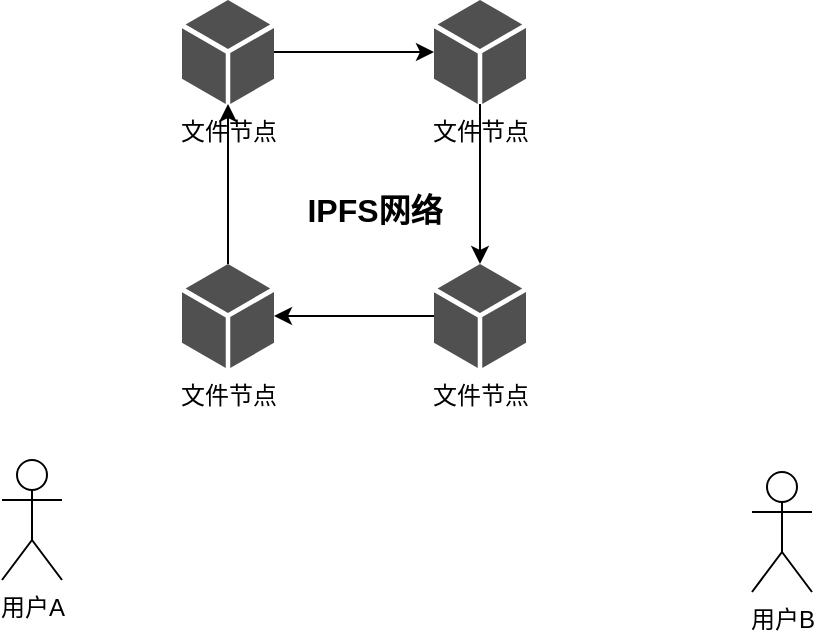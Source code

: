 <mxfile version="24.7.6">
  <diagram name="Page-1" id="s_Dl9qrYyo9qW8SoNdO6">
    <mxGraphModel dx="794" dy="451" grid="1" gridSize="10" guides="1" tooltips="1" connect="1" arrows="1" fold="1" page="1" pageScale="1" pageWidth="850" pageHeight="1100" math="0" shadow="0">
      <root>
        <mxCell id="0" />
        <mxCell id="1" parent="0" />
        <mxCell id="9xFjlU9iyD7qqbfQ3KTe-1" value="用户A" style="shape=umlActor;verticalLabelPosition=bottom;verticalAlign=top;html=1;outlineConnect=0;" vertex="1" parent="1">
          <mxGeometry x="223" y="314" width="30" height="60" as="geometry" />
        </mxCell>
        <mxCell id="9xFjlU9iyD7qqbfQ3KTe-2" value="用户B" style="shape=umlActor;verticalLabelPosition=bottom;verticalAlign=top;html=1;outlineConnect=0;" vertex="1" parent="1">
          <mxGeometry x="598" y="320" width="30" height="60" as="geometry" />
        </mxCell>
        <mxCell id="9xFjlU9iyD7qqbfQ3KTe-5" value="" style="edgeStyle=orthogonalEdgeStyle;rounded=0;orthogonalLoop=1;jettySize=auto;html=1;" edge="1" parent="1" source="9xFjlU9iyD7qqbfQ3KTe-3" target="9xFjlU9iyD7qqbfQ3KTe-4">
          <mxGeometry relative="1" as="geometry" />
        </mxCell>
        <mxCell id="9xFjlU9iyD7qqbfQ3KTe-3" value="文件节点" style="sketch=0;pointerEvents=1;shadow=0;dashed=0;html=1;strokeColor=none;fillColor=#505050;labelPosition=center;verticalLabelPosition=bottom;verticalAlign=top;outlineConnect=0;align=center;shape=mxgraph.office.concepts.node_generic;" vertex="1" parent="1">
          <mxGeometry x="313" y="84" width="46" height="52" as="geometry" />
        </mxCell>
        <mxCell id="9xFjlU9iyD7qqbfQ3KTe-7" value="" style="edgeStyle=orthogonalEdgeStyle;rounded=0;orthogonalLoop=1;jettySize=auto;html=1;" edge="1" parent="1" source="9xFjlU9iyD7qqbfQ3KTe-4" target="9xFjlU9iyD7qqbfQ3KTe-6">
          <mxGeometry relative="1" as="geometry" />
        </mxCell>
        <mxCell id="9xFjlU9iyD7qqbfQ3KTe-4" value="文件节点" style="sketch=0;pointerEvents=1;shadow=0;dashed=0;html=1;strokeColor=none;fillColor=#505050;labelPosition=center;verticalLabelPosition=bottom;verticalAlign=top;outlineConnect=0;align=center;shape=mxgraph.office.concepts.node_generic;" vertex="1" parent="1">
          <mxGeometry x="439" y="84" width="46" height="52" as="geometry" />
        </mxCell>
        <mxCell id="9xFjlU9iyD7qqbfQ3KTe-9" value="" style="edgeStyle=orthogonalEdgeStyle;rounded=0;orthogonalLoop=1;jettySize=auto;html=1;" edge="1" parent="1" source="9xFjlU9iyD7qqbfQ3KTe-6" target="9xFjlU9iyD7qqbfQ3KTe-8">
          <mxGeometry relative="1" as="geometry" />
        </mxCell>
        <mxCell id="9xFjlU9iyD7qqbfQ3KTe-6" value="文件节点" style="sketch=0;pointerEvents=1;shadow=0;dashed=0;html=1;strokeColor=none;fillColor=#505050;labelPosition=center;verticalLabelPosition=bottom;verticalAlign=top;outlineConnect=0;align=center;shape=mxgraph.office.concepts.node_generic;" vertex="1" parent="1">
          <mxGeometry x="439" y="216" width="46" height="52" as="geometry" />
        </mxCell>
        <mxCell id="9xFjlU9iyD7qqbfQ3KTe-10" value="" style="edgeStyle=orthogonalEdgeStyle;rounded=0;orthogonalLoop=1;jettySize=auto;html=1;" edge="1" parent="1" source="9xFjlU9iyD7qqbfQ3KTe-8" target="9xFjlU9iyD7qqbfQ3KTe-3">
          <mxGeometry relative="1" as="geometry" />
        </mxCell>
        <mxCell id="9xFjlU9iyD7qqbfQ3KTe-8" value="文件节点" style="sketch=0;pointerEvents=1;shadow=0;dashed=0;html=1;strokeColor=none;fillColor=#505050;labelPosition=center;verticalLabelPosition=bottom;verticalAlign=top;outlineConnect=0;align=center;shape=mxgraph.office.concepts.node_generic;" vertex="1" parent="1">
          <mxGeometry x="313" y="216" width="46" height="52" as="geometry" />
        </mxCell>
        <mxCell id="9xFjlU9iyD7qqbfQ3KTe-11" value="IPFS网络" style="text;html=1;align=center;verticalAlign=middle;resizable=0;points=[];autosize=1;strokeColor=none;fillColor=none;fontStyle=1;fontSize=16;" vertex="1" parent="1">
          <mxGeometry x="359" y="174" width="100" height="30" as="geometry" />
        </mxCell>
      </root>
    </mxGraphModel>
  </diagram>
</mxfile>
